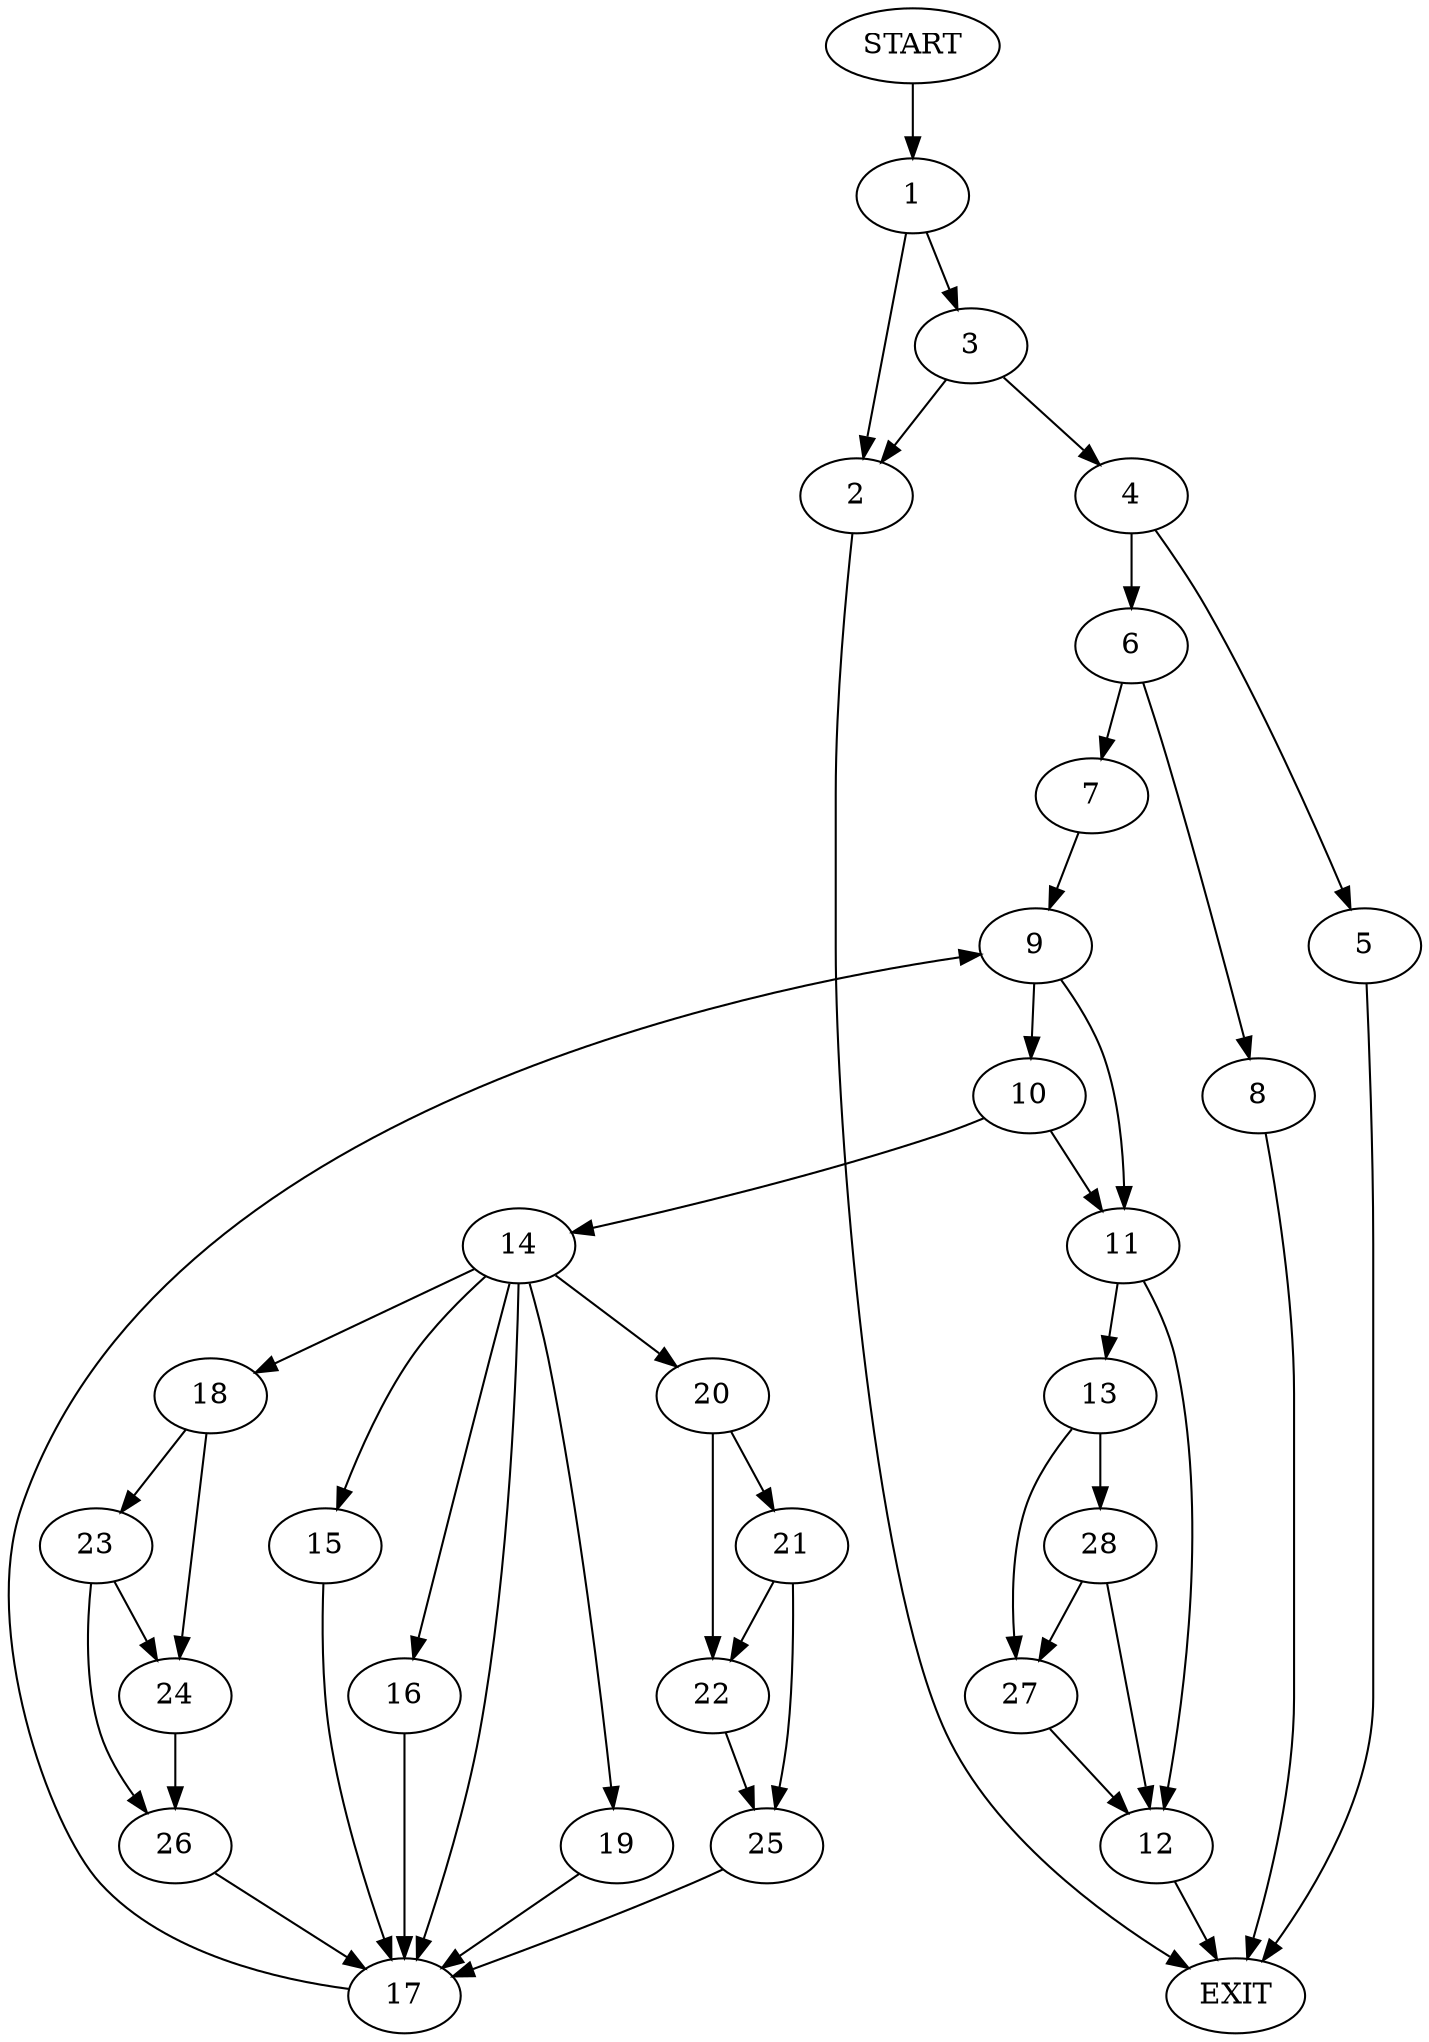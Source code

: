 digraph {
0 [label="START"]
29 [label="EXIT"]
0 -> 1
1 -> 2
1 -> 3
3 -> 4
3 -> 2
2 -> 29
4 -> 5
4 -> 6
5 -> 29
6 -> 7
6 -> 8
7 -> 9
8 -> 29
9 -> 10
9 -> 11
11 -> 12
11 -> 13
10 -> 14
10 -> 11
14 -> 15
14 -> 16
14 -> 17
14 -> 18
14 -> 19
14 -> 20
15 -> 17
20 -> 21
20 -> 22
19 -> 17
17 -> 9
16 -> 17
18 -> 23
18 -> 24
21 -> 25
21 -> 22
22 -> 25
25 -> 17
23 -> 26
23 -> 24
24 -> 26
26 -> 17
12 -> 29
13 -> 27
13 -> 28
28 -> 27
28 -> 12
27 -> 12
}
